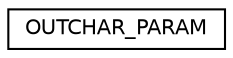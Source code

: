 digraph "Graphical Class Hierarchy"
{
  edge [fontname="Helvetica",fontsize="10",labelfontname="Helvetica",labelfontsize="10"];
  node [fontname="Helvetica",fontsize="10",shape=record];
  rankdir="LR";
  Node1 [label="OUTCHAR_PARAM",height=0.2,width=0.4,color="black", fillcolor="white", style="filled",URL="$struct_o_u_t_c_h_a_r___p_a_r_a_m.html"];
}
